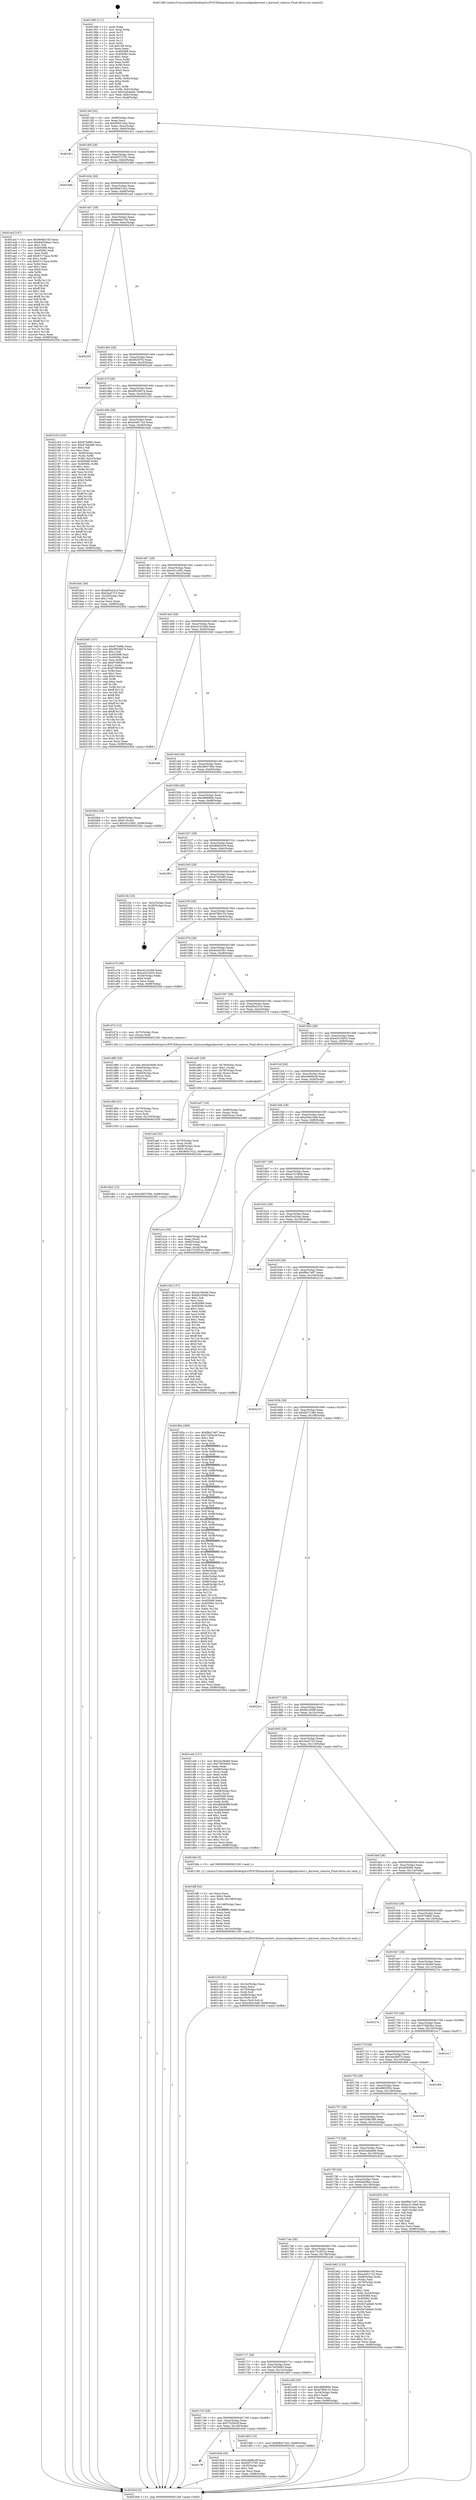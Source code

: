 digraph "0x401380" {
  label = "0x401380 (/mnt/c/Users/mathe/Desktop/tcc/POCII/binaries/extr_linuxsoundppckeywest.c_keywest_remove_Final-ollvm.out::main(0))"
  labelloc = "t"
  node[shape=record]

  Entry [label="",width=0.3,height=0.3,shape=circle,fillcolor=black,style=filled]
  "0x4013ef" [label="{
     0x4013ef [32]\l
     | [instrs]\l
     &nbsp;&nbsp;0x4013ef \<+6\>: mov -0x98(%rbp),%eax\l
     &nbsp;&nbsp;0x4013f5 \<+2\>: mov %eax,%ecx\l
     &nbsp;&nbsp;0x4013f7 \<+6\>: sub $0x800214dc,%ecx\l
     &nbsp;&nbsp;0x4013fd \<+6\>: mov %eax,-0xac(%rbp)\l
     &nbsp;&nbsp;0x401403 \<+6\>: mov %ecx,-0xb0(%rbp)\l
     &nbsp;&nbsp;0x401409 \<+6\>: je 0000000000401dc1 \<main+0xa41\>\l
  }"]
  "0x401dc1" [label="{
     0x401dc1\l
  }", style=dashed]
  "0x40140f" [label="{
     0x40140f [28]\l
     | [instrs]\l
     &nbsp;&nbsp;0x40140f \<+5\>: jmp 0000000000401414 \<main+0x94\>\l
     &nbsp;&nbsp;0x401414 \<+6\>: mov -0xac(%rbp),%eax\l
     &nbsp;&nbsp;0x40141a \<+5\>: sub $0x92f72791,%eax\l
     &nbsp;&nbsp;0x40141f \<+6\>: mov %eax,-0xb4(%rbp)\l
     &nbsp;&nbsp;0x401425 \<+6\>: je 00000000004019e6 \<main+0x666\>\l
  }"]
  Exit [label="",width=0.3,height=0.3,shape=circle,fillcolor=black,style=filled,peripheries=2]
  "0x4019e6" [label="{
     0x4019e6\l
  }", style=dashed]
  "0x40142b" [label="{
     0x40142b [28]\l
     | [instrs]\l
     &nbsp;&nbsp;0x40142b \<+5\>: jmp 0000000000401430 \<main+0xb0\>\l
     &nbsp;&nbsp;0x401430 \<+6\>: mov -0xac(%rbp),%eax\l
     &nbsp;&nbsp;0x401436 \<+5\>: sub $0x984c7e22,%eax\l
     &nbsp;&nbsp;0x40143b \<+6\>: mov %eax,-0xb8(%rbp)\l
     &nbsp;&nbsp;0x401441 \<+6\>: je 0000000000401acf \<main+0x74f\>\l
  }"]
  "0x401db2" [label="{
     0x401db2 [15]\l
     | [instrs]\l
     &nbsp;&nbsp;0x401db2 \<+10\>: movl $0xc865706e,-0x98(%rbp)\l
     &nbsp;&nbsp;0x401dbc \<+5\>: jmp 000000000040230d \<main+0xf8d\>\l
  }"]
  "0x401acf" [label="{
     0x401acf [147]\l
     | [instrs]\l
     &nbsp;&nbsp;0x401acf \<+5\>: mov $0x9e6be7d5,%eax\l
     &nbsp;&nbsp;0x401ad4 \<+5\>: mov $0x6a929bac,%ecx\l
     &nbsp;&nbsp;0x401ad9 \<+2\>: mov $0x1,%dl\l
     &nbsp;&nbsp;0x401adb \<+7\>: mov 0x405068,%esi\l
     &nbsp;&nbsp;0x401ae2 \<+7\>: mov 0x40506c,%edi\l
     &nbsp;&nbsp;0x401ae9 \<+3\>: mov %esi,%r8d\l
     &nbsp;&nbsp;0x401aec \<+7\>: add $0x67c73aca,%r8d\l
     &nbsp;&nbsp;0x401af3 \<+4\>: sub $0x1,%r8d\l
     &nbsp;&nbsp;0x401af7 \<+7\>: sub $0x67c73aca,%r8d\l
     &nbsp;&nbsp;0x401afe \<+4\>: imul %r8d,%esi\l
     &nbsp;&nbsp;0x401b02 \<+3\>: and $0x1,%esi\l
     &nbsp;&nbsp;0x401b05 \<+3\>: cmp $0x0,%esi\l
     &nbsp;&nbsp;0x401b08 \<+4\>: sete %r9b\l
     &nbsp;&nbsp;0x401b0c \<+3\>: cmp $0xa,%edi\l
     &nbsp;&nbsp;0x401b0f \<+4\>: setl %r10b\l
     &nbsp;&nbsp;0x401b13 \<+3\>: mov %r9b,%r11b\l
     &nbsp;&nbsp;0x401b16 \<+4\>: xor $0xff,%r11b\l
     &nbsp;&nbsp;0x401b1a \<+3\>: mov %r10b,%bl\l
     &nbsp;&nbsp;0x401b1d \<+3\>: xor $0xff,%bl\l
     &nbsp;&nbsp;0x401b20 \<+3\>: xor $0x1,%dl\l
     &nbsp;&nbsp;0x401b23 \<+3\>: mov %r11b,%r14b\l
     &nbsp;&nbsp;0x401b26 \<+4\>: and $0xff,%r14b\l
     &nbsp;&nbsp;0x401b2a \<+3\>: and %dl,%r9b\l
     &nbsp;&nbsp;0x401b2d \<+3\>: mov %bl,%r15b\l
     &nbsp;&nbsp;0x401b30 \<+4\>: and $0xff,%r15b\l
     &nbsp;&nbsp;0x401b34 \<+3\>: and %dl,%r10b\l
     &nbsp;&nbsp;0x401b37 \<+3\>: or %r9b,%r14b\l
     &nbsp;&nbsp;0x401b3a \<+3\>: or %r10b,%r15b\l
     &nbsp;&nbsp;0x401b3d \<+3\>: xor %r15b,%r14b\l
     &nbsp;&nbsp;0x401b40 \<+3\>: or %bl,%r11b\l
     &nbsp;&nbsp;0x401b43 \<+4\>: xor $0xff,%r11b\l
     &nbsp;&nbsp;0x401b47 \<+3\>: or $0x1,%dl\l
     &nbsp;&nbsp;0x401b4a \<+3\>: and %dl,%r11b\l
     &nbsp;&nbsp;0x401b4d \<+3\>: or %r11b,%r14b\l
     &nbsp;&nbsp;0x401b50 \<+4\>: test $0x1,%r14b\l
     &nbsp;&nbsp;0x401b54 \<+3\>: cmovne %ecx,%eax\l
     &nbsp;&nbsp;0x401b57 \<+6\>: mov %eax,-0x98(%rbp)\l
     &nbsp;&nbsp;0x401b5d \<+5\>: jmp 000000000040230d \<main+0xf8d\>\l
  }"]
  "0x401447" [label="{
     0x401447 [28]\l
     | [instrs]\l
     &nbsp;&nbsp;0x401447 \<+5\>: jmp 000000000040144c \<main+0xcc\>\l
     &nbsp;&nbsp;0x40144c \<+6\>: mov -0xac(%rbp),%eax\l
     &nbsp;&nbsp;0x401452 \<+5\>: sub $0x9e6be7d5,%eax\l
     &nbsp;&nbsp;0x401457 \<+6\>: mov %eax,-0xbc(%rbp)\l
     &nbsp;&nbsp;0x40145d \<+6\>: je 0000000000402255 \<main+0xed5\>\l
  }"]
  "0x401d9d" [label="{
     0x401d9d [21]\l
     | [instrs]\l
     &nbsp;&nbsp;0x401d9d \<+4\>: mov -0x70(%rbp),%rcx\l
     &nbsp;&nbsp;0x401da1 \<+3\>: mov (%rcx),%rcx\l
     &nbsp;&nbsp;0x401da4 \<+3\>: mov %rcx,%rdi\l
     &nbsp;&nbsp;0x401da7 \<+6\>: mov %eax,-0x150(%rbp)\l
     &nbsp;&nbsp;0x401dad \<+5\>: call 0000000000401030 \<free@plt\>\l
     | [calls]\l
     &nbsp;&nbsp;0x401030 \{1\} (unknown)\l
  }"]
  "0x402255" [label="{
     0x402255\l
  }", style=dashed]
  "0x401463" [label="{
     0x401463 [28]\l
     | [instrs]\l
     &nbsp;&nbsp;0x401463 \<+5\>: jmp 0000000000401468 \<main+0xe8\>\l
     &nbsp;&nbsp;0x401468 \<+6\>: mov -0xac(%rbp),%eax\l
     &nbsp;&nbsp;0x40146e \<+5\>: sub $0x9f25f7fc,%eax\l
     &nbsp;&nbsp;0x401473 \<+6\>: mov %eax,-0xc0(%rbp)\l
     &nbsp;&nbsp;0x401479 \<+6\>: je 00000000004022a4 \<main+0xf24\>\l
  }"]
  "0x401d80" [label="{
     0x401d80 [29]\l
     | [instrs]\l
     &nbsp;&nbsp;0x401d80 \<+10\>: movabs $0x4030d6,%rdi\l
     &nbsp;&nbsp;0x401d8a \<+4\>: mov -0x60(%rbp),%rcx\l
     &nbsp;&nbsp;0x401d8e \<+2\>: mov %eax,(%rcx)\l
     &nbsp;&nbsp;0x401d90 \<+4\>: mov -0x60(%rbp),%rcx\l
     &nbsp;&nbsp;0x401d94 \<+2\>: mov (%rcx),%esi\l
     &nbsp;&nbsp;0x401d96 \<+2\>: mov $0x0,%al\l
     &nbsp;&nbsp;0x401d98 \<+5\>: call 0000000000401040 \<printf@plt\>\l
     | [calls]\l
     &nbsp;&nbsp;0x401040 \{1\} (unknown)\l
  }"]
  "0x4022a4" [label="{
     0x4022a4\l
  }", style=dashed]
  "0x40147f" [label="{
     0x40147f [28]\l
     | [instrs]\l
     &nbsp;&nbsp;0x40147f \<+5\>: jmp 0000000000401484 \<main+0x104\>\l
     &nbsp;&nbsp;0x401484 \<+6\>: mov -0xac(%rbp),%eax\l
     &nbsp;&nbsp;0x40148a \<+5\>: sub $0x9f539d74,%eax\l
     &nbsp;&nbsp;0x40148f \<+6\>: mov %eax,-0xc4(%rbp)\l
     &nbsp;&nbsp;0x401495 \<+6\>: je 0000000000402163 \<main+0xde3\>\l
  }"]
  "0x401c33" [label="{
     0x401c33 [42]\l
     | [instrs]\l
     &nbsp;&nbsp;0x401c33 \<+6\>: mov -0x14c(%rbp),%ecx\l
     &nbsp;&nbsp;0x401c39 \<+3\>: imul %eax,%ecx\l
     &nbsp;&nbsp;0x401c3c \<+4\>: mov -0x70(%rbp),%r8\l
     &nbsp;&nbsp;0x401c40 \<+3\>: mov (%r8),%r8\l
     &nbsp;&nbsp;0x401c43 \<+4\>: mov -0x68(%rbp),%r9\l
     &nbsp;&nbsp;0x401c47 \<+3\>: movslq (%r9),%r9\l
     &nbsp;&nbsp;0x401c4a \<+4\>: mov %ecx,(%r8,%r9,4)\l
     &nbsp;&nbsp;0x401c4e \<+10\>: movl $0xe56a1bd9,-0x98(%rbp)\l
     &nbsp;&nbsp;0x401c58 \<+5\>: jmp 000000000040230d \<main+0xf8d\>\l
  }"]
  "0x402163" [label="{
     0x402163 [155]\l
     | [instrs]\l
     &nbsp;&nbsp;0x402163 \<+5\>: mov $0x975d6fc,%eax\l
     &nbsp;&nbsp;0x402168 \<+5\>: mov $0xd740cbf0,%ecx\l
     &nbsp;&nbsp;0x40216d \<+2\>: mov $0x1,%dl\l
     &nbsp;&nbsp;0x40216f \<+2\>: xor %esi,%esi\l
     &nbsp;&nbsp;0x402171 \<+7\>: mov -0x90(%rbp),%rdi\l
     &nbsp;&nbsp;0x402178 \<+3\>: mov (%rdi),%r8d\l
     &nbsp;&nbsp;0x40217b \<+4\>: mov %r8d,-0x2c(%rbp)\l
     &nbsp;&nbsp;0x40217f \<+8\>: mov 0x405068,%r8d\l
     &nbsp;&nbsp;0x402187 \<+8\>: mov 0x40506c,%r9d\l
     &nbsp;&nbsp;0x40218f \<+3\>: sub $0x1,%esi\l
     &nbsp;&nbsp;0x402192 \<+3\>: mov %r8d,%r10d\l
     &nbsp;&nbsp;0x402195 \<+3\>: add %esi,%r10d\l
     &nbsp;&nbsp;0x402198 \<+4\>: imul %r10d,%r8d\l
     &nbsp;&nbsp;0x40219c \<+4\>: and $0x1,%r8d\l
     &nbsp;&nbsp;0x4021a0 \<+4\>: cmp $0x0,%r8d\l
     &nbsp;&nbsp;0x4021a4 \<+4\>: sete %r11b\l
     &nbsp;&nbsp;0x4021a8 \<+4\>: cmp $0xa,%r9d\l
     &nbsp;&nbsp;0x4021ac \<+3\>: setl %bl\l
     &nbsp;&nbsp;0x4021af \<+3\>: mov %r11b,%r14b\l
     &nbsp;&nbsp;0x4021b2 \<+4\>: xor $0xff,%r14b\l
     &nbsp;&nbsp;0x4021b6 \<+3\>: mov %bl,%r15b\l
     &nbsp;&nbsp;0x4021b9 \<+4\>: xor $0xff,%r15b\l
     &nbsp;&nbsp;0x4021bd \<+3\>: xor $0x1,%dl\l
     &nbsp;&nbsp;0x4021c0 \<+3\>: mov %r14b,%r12b\l
     &nbsp;&nbsp;0x4021c3 \<+4\>: and $0xff,%r12b\l
     &nbsp;&nbsp;0x4021c7 \<+3\>: and %dl,%r11b\l
     &nbsp;&nbsp;0x4021ca \<+3\>: mov %r15b,%r13b\l
     &nbsp;&nbsp;0x4021cd \<+4\>: and $0xff,%r13b\l
     &nbsp;&nbsp;0x4021d1 \<+2\>: and %dl,%bl\l
     &nbsp;&nbsp;0x4021d3 \<+3\>: or %r11b,%r12b\l
     &nbsp;&nbsp;0x4021d6 \<+3\>: or %bl,%r13b\l
     &nbsp;&nbsp;0x4021d9 \<+3\>: xor %r13b,%r12b\l
     &nbsp;&nbsp;0x4021dc \<+3\>: or %r15b,%r14b\l
     &nbsp;&nbsp;0x4021df \<+4\>: xor $0xff,%r14b\l
     &nbsp;&nbsp;0x4021e3 \<+3\>: or $0x1,%dl\l
     &nbsp;&nbsp;0x4021e6 \<+3\>: and %dl,%r14b\l
     &nbsp;&nbsp;0x4021e9 \<+3\>: or %r14b,%r12b\l
     &nbsp;&nbsp;0x4021ec \<+4\>: test $0x1,%r12b\l
     &nbsp;&nbsp;0x4021f0 \<+3\>: cmovne %ecx,%eax\l
     &nbsp;&nbsp;0x4021f3 \<+6\>: mov %eax,-0x98(%rbp)\l
     &nbsp;&nbsp;0x4021f9 \<+5\>: jmp 000000000040230d \<main+0xf8d\>\l
  }"]
  "0x40149b" [label="{
     0x40149b [28]\l
     | [instrs]\l
     &nbsp;&nbsp;0x40149b \<+5\>: jmp 00000000004014a0 \<main+0x120\>\l
     &nbsp;&nbsp;0x4014a0 \<+6\>: mov -0xac(%rbp),%eax\l
     &nbsp;&nbsp;0x4014a6 \<+5\>: sub $0xa44017a3,%eax\l
     &nbsp;&nbsp;0x4014ab \<+6\>: mov %eax,-0xc8(%rbp)\l
     &nbsp;&nbsp;0x4014b1 \<+6\>: je 0000000000401bdc \<main+0x85c\>\l
  }"]
  "0x401bff" [label="{
     0x401bff [52]\l
     | [instrs]\l
     &nbsp;&nbsp;0x401bff \<+2\>: xor %ecx,%ecx\l
     &nbsp;&nbsp;0x401c01 \<+5\>: mov $0x2,%edx\l
     &nbsp;&nbsp;0x401c06 \<+6\>: mov %edx,-0x148(%rbp)\l
     &nbsp;&nbsp;0x401c0c \<+1\>: cltd\l
     &nbsp;&nbsp;0x401c0d \<+6\>: mov -0x148(%rbp),%esi\l
     &nbsp;&nbsp;0x401c13 \<+2\>: idiv %esi\l
     &nbsp;&nbsp;0x401c15 \<+6\>: imul $0xfffffffe,%edx,%edx\l
     &nbsp;&nbsp;0x401c1b \<+2\>: mov %ecx,%edi\l
     &nbsp;&nbsp;0x401c1d \<+2\>: sub %edx,%edi\l
     &nbsp;&nbsp;0x401c1f \<+2\>: mov %ecx,%edx\l
     &nbsp;&nbsp;0x401c21 \<+3\>: sub $0x1,%edx\l
     &nbsp;&nbsp;0x401c24 \<+2\>: add %edx,%edi\l
     &nbsp;&nbsp;0x401c26 \<+2\>: sub %edi,%ecx\l
     &nbsp;&nbsp;0x401c28 \<+6\>: mov %ecx,-0x14c(%rbp)\l
     &nbsp;&nbsp;0x401c2e \<+5\>: call 0000000000401160 \<next_i\>\l
     | [calls]\l
     &nbsp;&nbsp;0x401160 \{1\} (/mnt/c/Users/mathe/Desktop/tcc/POCII/binaries/extr_linuxsoundppckeywest.c_keywest_remove_Final-ollvm.out::next_i)\l
  }"]
  "0x401bdc" [label="{
     0x401bdc [30]\l
     | [instrs]\l
     &nbsp;&nbsp;0x401bdc \<+5\>: mov $0xdf3e241d,%eax\l
     &nbsp;&nbsp;0x401be1 \<+5\>: mov $0x3aa5723,%ecx\l
     &nbsp;&nbsp;0x401be6 \<+3\>: mov -0x2d(%rbp),%dl\l
     &nbsp;&nbsp;0x401be9 \<+3\>: test $0x1,%dl\l
     &nbsp;&nbsp;0x401bec \<+3\>: cmovne %ecx,%eax\l
     &nbsp;&nbsp;0x401bef \<+6\>: mov %eax,-0x98(%rbp)\l
     &nbsp;&nbsp;0x401bf5 \<+5\>: jmp 000000000040230d \<main+0xf8d\>\l
  }"]
  "0x4014b7" [label="{
     0x4014b7 [28]\l
     | [instrs]\l
     &nbsp;&nbsp;0x4014b7 \<+5\>: jmp 00000000004014bc \<main+0x13c\>\l
     &nbsp;&nbsp;0x4014bc \<+6\>: mov -0xac(%rbp),%eax\l
     &nbsp;&nbsp;0x4014c2 \<+5\>: sub $0xc01c3df1,%eax\l
     &nbsp;&nbsp;0x4014c7 \<+6\>: mov %eax,-0xcc(%rbp)\l
     &nbsp;&nbsp;0x4014cd \<+6\>: je 00000000004020d0 \<main+0xd50\>\l
  }"]
  "0x401aaf" [label="{
     0x401aaf [32]\l
     | [instrs]\l
     &nbsp;&nbsp;0x401aaf \<+4\>: mov -0x70(%rbp),%rdi\l
     &nbsp;&nbsp;0x401ab3 \<+3\>: mov %rax,(%rdi)\l
     &nbsp;&nbsp;0x401ab6 \<+4\>: mov -0x68(%rbp),%rax\l
     &nbsp;&nbsp;0x401aba \<+6\>: movl $0x0,(%rax)\l
     &nbsp;&nbsp;0x401ac0 \<+10\>: movl $0x984c7e22,-0x98(%rbp)\l
     &nbsp;&nbsp;0x401aca \<+5\>: jmp 000000000040230d \<main+0xf8d\>\l
  }"]
  "0x4020d0" [label="{
     0x4020d0 [147]\l
     | [instrs]\l
     &nbsp;&nbsp;0x4020d0 \<+5\>: mov $0x975d6fc,%eax\l
     &nbsp;&nbsp;0x4020d5 \<+5\>: mov $0x9f539d74,%ecx\l
     &nbsp;&nbsp;0x4020da \<+2\>: mov $0x1,%dl\l
     &nbsp;&nbsp;0x4020dc \<+7\>: mov 0x405068,%esi\l
     &nbsp;&nbsp;0x4020e3 \<+7\>: mov 0x40506c,%edi\l
     &nbsp;&nbsp;0x4020ea \<+3\>: mov %esi,%r8d\l
     &nbsp;&nbsp;0x4020ed \<+7\>: add $0xf7089364,%r8d\l
     &nbsp;&nbsp;0x4020f4 \<+4\>: sub $0x1,%r8d\l
     &nbsp;&nbsp;0x4020f8 \<+7\>: sub $0xf7089364,%r8d\l
     &nbsp;&nbsp;0x4020ff \<+4\>: imul %r8d,%esi\l
     &nbsp;&nbsp;0x402103 \<+3\>: and $0x1,%esi\l
     &nbsp;&nbsp;0x402106 \<+3\>: cmp $0x0,%esi\l
     &nbsp;&nbsp;0x402109 \<+4\>: sete %r9b\l
     &nbsp;&nbsp;0x40210d \<+3\>: cmp $0xa,%edi\l
     &nbsp;&nbsp;0x402110 \<+4\>: setl %r10b\l
     &nbsp;&nbsp;0x402114 \<+3\>: mov %r9b,%r11b\l
     &nbsp;&nbsp;0x402117 \<+4\>: xor $0xff,%r11b\l
     &nbsp;&nbsp;0x40211b \<+3\>: mov %r10b,%bl\l
     &nbsp;&nbsp;0x40211e \<+3\>: xor $0xff,%bl\l
     &nbsp;&nbsp;0x402121 \<+3\>: xor $0x1,%dl\l
     &nbsp;&nbsp;0x402124 \<+3\>: mov %r11b,%r14b\l
     &nbsp;&nbsp;0x402127 \<+4\>: and $0xff,%r14b\l
     &nbsp;&nbsp;0x40212b \<+3\>: and %dl,%r9b\l
     &nbsp;&nbsp;0x40212e \<+3\>: mov %bl,%r15b\l
     &nbsp;&nbsp;0x402131 \<+4\>: and $0xff,%r15b\l
     &nbsp;&nbsp;0x402135 \<+3\>: and %dl,%r10b\l
     &nbsp;&nbsp;0x402138 \<+3\>: or %r9b,%r14b\l
     &nbsp;&nbsp;0x40213b \<+3\>: or %r10b,%r15b\l
     &nbsp;&nbsp;0x40213e \<+3\>: xor %r15b,%r14b\l
     &nbsp;&nbsp;0x402141 \<+3\>: or %bl,%r11b\l
     &nbsp;&nbsp;0x402144 \<+4\>: xor $0xff,%r11b\l
     &nbsp;&nbsp;0x402148 \<+3\>: or $0x1,%dl\l
     &nbsp;&nbsp;0x40214b \<+3\>: and %dl,%r11b\l
     &nbsp;&nbsp;0x40214e \<+3\>: or %r11b,%r14b\l
     &nbsp;&nbsp;0x402151 \<+4\>: test $0x1,%r14b\l
     &nbsp;&nbsp;0x402155 \<+3\>: cmovne %ecx,%eax\l
     &nbsp;&nbsp;0x402158 \<+6\>: mov %eax,-0x98(%rbp)\l
     &nbsp;&nbsp;0x40215e \<+5\>: jmp 000000000040230d \<main+0xf8d\>\l
  }"]
  "0x4014d3" [label="{
     0x4014d3 [28]\l
     | [instrs]\l
     &nbsp;&nbsp;0x4014d3 \<+5\>: jmp 00000000004014d8 \<main+0x158\>\l
     &nbsp;&nbsp;0x4014d8 \<+6\>: mov -0xac(%rbp),%eax\l
     &nbsp;&nbsp;0x4014de \<+5\>: sub $0xc41d1e0d,%eax\l
     &nbsp;&nbsp;0x4014e3 \<+6\>: mov %eax,-0xd0(%rbp)\l
     &nbsp;&nbsp;0x4014e9 \<+6\>: je 0000000000401fe0 \<main+0xc60\>\l
  }"]
  "0x401a1a" [label="{
     0x401a1a [30]\l
     | [instrs]\l
     &nbsp;&nbsp;0x401a1a \<+4\>: mov -0x80(%rbp),%rdi\l
     &nbsp;&nbsp;0x401a1e \<+2\>: mov %eax,(%rdi)\l
     &nbsp;&nbsp;0x401a20 \<+4\>: mov -0x80(%rbp),%rdi\l
     &nbsp;&nbsp;0x401a24 \<+2\>: mov (%rdi),%eax\l
     &nbsp;&nbsp;0x401a26 \<+3\>: mov %eax,-0x34(%rbp)\l
     &nbsp;&nbsp;0x401a29 \<+10\>: movl $0x73c3f31a,-0x98(%rbp)\l
     &nbsp;&nbsp;0x401a33 \<+5\>: jmp 000000000040230d \<main+0xf8d\>\l
  }"]
  "0x401fe0" [label="{
     0x401fe0\l
  }", style=dashed]
  "0x4014ef" [label="{
     0x4014ef [28]\l
     | [instrs]\l
     &nbsp;&nbsp;0x4014ef \<+5\>: jmp 00000000004014f4 \<main+0x174\>\l
     &nbsp;&nbsp;0x4014f4 \<+6\>: mov -0xac(%rbp),%eax\l
     &nbsp;&nbsp;0x4014fa \<+5\>: sub $0xc865706e,%eax\l
     &nbsp;&nbsp;0x4014ff \<+6\>: mov %eax,-0xd4(%rbp)\l
     &nbsp;&nbsp;0x401505 \<+6\>: je 00000000004020b4 \<main+0xd34\>\l
  }"]
  "0x4017ff" [label="{
     0x4017ff\l
  }", style=dashed]
  "0x4020b4" [label="{
     0x4020b4 [28]\l
     | [instrs]\l
     &nbsp;&nbsp;0x4020b4 \<+7\>: mov -0x90(%rbp),%rax\l
     &nbsp;&nbsp;0x4020bb \<+6\>: movl $0x0,(%rax)\l
     &nbsp;&nbsp;0x4020c1 \<+10\>: movl $0xc01c3df1,-0x98(%rbp)\l
     &nbsp;&nbsp;0x4020cb \<+5\>: jmp 000000000040230d \<main+0xf8d\>\l
  }"]
  "0x40150b" [label="{
     0x40150b [28]\l
     | [instrs]\l
     &nbsp;&nbsp;0x40150b \<+5\>: jmp 0000000000401510 \<main+0x190\>\l
     &nbsp;&nbsp;0x401510 \<+6\>: mov -0xac(%rbp),%eax\l
     &nbsp;&nbsp;0x401516 \<+5\>: sub $0xcf68680b,%eax\l
     &nbsp;&nbsp;0x40151b \<+6\>: mov %eax,-0xd8(%rbp)\l
     &nbsp;&nbsp;0x401521 \<+6\>: je 0000000000401a56 \<main+0x6d6\>\l
  }"]
  "0x4019c8" [label="{
     0x4019c8 [30]\l
     | [instrs]\l
     &nbsp;&nbsp;0x4019c8 \<+5\>: mov $0xe4696c4f,%eax\l
     &nbsp;&nbsp;0x4019cd \<+5\>: mov $0x92f72791,%ecx\l
     &nbsp;&nbsp;0x4019d2 \<+3\>: mov -0x35(%rbp),%dl\l
     &nbsp;&nbsp;0x4019d5 \<+3\>: test $0x1,%dl\l
     &nbsp;&nbsp;0x4019d8 \<+3\>: cmovne %ecx,%eax\l
     &nbsp;&nbsp;0x4019db \<+6\>: mov %eax,-0x98(%rbp)\l
     &nbsp;&nbsp;0x4019e1 \<+5\>: jmp 000000000040230d \<main+0xf8d\>\l
  }"]
  "0x401a56" [label="{
     0x401a56\l
  }", style=dashed]
  "0x401527" [label="{
     0x401527 [28]\l
     | [instrs]\l
     &nbsp;&nbsp;0x401527 \<+5\>: jmp 000000000040152c \<main+0x1ac\>\l
     &nbsp;&nbsp;0x40152c \<+6\>: mov -0xac(%rbp),%eax\l
     &nbsp;&nbsp;0x401532 \<+5\>: sub $0xd6bf3e39,%eax\l
     &nbsp;&nbsp;0x401537 \<+6\>: mov %eax,-0xdc(%rbp)\l
     &nbsp;&nbsp;0x40153d \<+6\>: je 0000000000401f93 \<main+0xc13\>\l
  }"]
  "0x4017e3" [label="{
     0x4017e3 [28]\l
     | [instrs]\l
     &nbsp;&nbsp;0x4017e3 \<+5\>: jmp 00000000004017e8 \<main+0x468\>\l
     &nbsp;&nbsp;0x4017e8 \<+6\>: mov -0xac(%rbp),%eax\l
     &nbsp;&nbsp;0x4017ee \<+5\>: sub $0x752f3e3f,%eax\l
     &nbsp;&nbsp;0x4017f3 \<+6\>: mov %eax,-0x140(%rbp)\l
     &nbsp;&nbsp;0x4017f9 \<+6\>: je 00000000004019c8 \<main+0x648\>\l
  }"]
  "0x401f93" [label="{
     0x401f93\l
  }", style=dashed]
  "0x401543" [label="{
     0x401543 [28]\l
     | [instrs]\l
     &nbsp;&nbsp;0x401543 \<+5\>: jmp 0000000000401548 \<main+0x1c8\>\l
     &nbsp;&nbsp;0x401548 \<+6\>: mov -0xac(%rbp),%eax\l
     &nbsp;&nbsp;0x40154e \<+5\>: sub $0xd740cbf0,%eax\l
     &nbsp;&nbsp;0x401553 \<+6\>: mov %eax,-0xe0(%rbp)\l
     &nbsp;&nbsp;0x401559 \<+6\>: je 00000000004021fe \<main+0xe7e\>\l
  }"]
  "0x401d65" [label="{
     0x401d65 [15]\l
     | [instrs]\l
     &nbsp;&nbsp;0x401d65 \<+10\>: movl $0x984c7e22,-0x98(%rbp)\l
     &nbsp;&nbsp;0x401d6f \<+5\>: jmp 000000000040230d \<main+0xf8d\>\l
  }"]
  "0x4021fe" [label="{
     0x4021fe [18]\l
     | [instrs]\l
     &nbsp;&nbsp;0x4021fe \<+3\>: mov -0x2c(%rbp),%eax\l
     &nbsp;&nbsp;0x402201 \<+4\>: lea -0x28(%rbp),%rsp\l
     &nbsp;&nbsp;0x402205 \<+1\>: pop %rbx\l
     &nbsp;&nbsp;0x402206 \<+2\>: pop %r12\l
     &nbsp;&nbsp;0x402208 \<+2\>: pop %r13\l
     &nbsp;&nbsp;0x40220a \<+2\>: pop %r14\l
     &nbsp;&nbsp;0x40220c \<+2\>: pop %r15\l
     &nbsp;&nbsp;0x40220e \<+1\>: pop %rbp\l
     &nbsp;&nbsp;0x40220f \<+1\>: ret\l
  }"]
  "0x40155f" [label="{
     0x40155f [28]\l
     | [instrs]\l
     &nbsp;&nbsp;0x40155f \<+5\>: jmp 0000000000401564 \<main+0x1e4\>\l
     &nbsp;&nbsp;0x401564 \<+6\>: mov -0xac(%rbp),%eax\l
     &nbsp;&nbsp;0x40156a \<+5\>: sub $0xd78f4133,%eax\l
     &nbsp;&nbsp;0x40156f \<+6\>: mov %eax,-0xe4(%rbp)\l
     &nbsp;&nbsp;0x401575 \<+6\>: je 0000000000401a74 \<main+0x6f4\>\l
  }"]
  "0x4017c7" [label="{
     0x4017c7 [28]\l
     | [instrs]\l
     &nbsp;&nbsp;0x4017c7 \<+5\>: jmp 00000000004017cc \<main+0x44c\>\l
     &nbsp;&nbsp;0x4017cc \<+6\>: mov -0xac(%rbp),%eax\l
     &nbsp;&nbsp;0x4017d2 \<+5\>: sub $0x74f29493,%eax\l
     &nbsp;&nbsp;0x4017d7 \<+6\>: mov %eax,-0x13c(%rbp)\l
     &nbsp;&nbsp;0x4017dd \<+6\>: je 0000000000401d65 \<main+0x9e5\>\l
  }"]
  "0x401a74" [label="{
     0x401a74 [30]\l
     | [instrs]\l
     &nbsp;&nbsp;0x401a74 \<+5\>: mov $0xc41d1e0d,%eax\l
     &nbsp;&nbsp;0x401a79 \<+5\>: mov $0xe2516203,%ecx\l
     &nbsp;&nbsp;0x401a7e \<+3\>: mov -0x34(%rbp),%edx\l
     &nbsp;&nbsp;0x401a81 \<+3\>: cmp $0x0,%edx\l
     &nbsp;&nbsp;0x401a84 \<+3\>: cmove %ecx,%eax\l
     &nbsp;&nbsp;0x401a87 \<+6\>: mov %eax,-0x98(%rbp)\l
     &nbsp;&nbsp;0x401a8d \<+5\>: jmp 000000000040230d \<main+0xf8d\>\l
  }"]
  "0x40157b" [label="{
     0x40157b [28]\l
     | [instrs]\l
     &nbsp;&nbsp;0x40157b \<+5\>: jmp 0000000000401580 \<main+0x200\>\l
     &nbsp;&nbsp;0x401580 \<+6\>: mov -0xac(%rbp),%eax\l
     &nbsp;&nbsp;0x401586 \<+5\>: sub $0xdce023b1,%eax\l
     &nbsp;&nbsp;0x40158b \<+6\>: mov %eax,-0xe8(%rbp)\l
     &nbsp;&nbsp;0x401591 \<+6\>: je 000000000040204a \<main+0xcca\>\l
  }"]
  "0x401a38" [label="{
     0x401a38 [30]\l
     | [instrs]\l
     &nbsp;&nbsp;0x401a38 \<+5\>: mov $0xcf68680b,%eax\l
     &nbsp;&nbsp;0x401a3d \<+5\>: mov $0xd78f4133,%ecx\l
     &nbsp;&nbsp;0x401a42 \<+3\>: mov -0x34(%rbp),%edx\l
     &nbsp;&nbsp;0x401a45 \<+3\>: cmp $0x1,%edx\l
     &nbsp;&nbsp;0x401a48 \<+3\>: cmovl %ecx,%eax\l
     &nbsp;&nbsp;0x401a4b \<+6\>: mov %eax,-0x98(%rbp)\l
     &nbsp;&nbsp;0x401a51 \<+5\>: jmp 000000000040230d \<main+0xf8d\>\l
  }"]
  "0x40204a" [label="{
     0x40204a\l
  }", style=dashed]
  "0x401597" [label="{
     0x401597 [28]\l
     | [instrs]\l
     &nbsp;&nbsp;0x401597 \<+5\>: jmp 000000000040159c \<main+0x21c\>\l
     &nbsp;&nbsp;0x40159c \<+6\>: mov -0xac(%rbp),%eax\l
     &nbsp;&nbsp;0x4015a2 \<+5\>: sub $0xdf3e241d,%eax\l
     &nbsp;&nbsp;0x4015a7 \<+6\>: mov %eax,-0xec(%rbp)\l
     &nbsp;&nbsp;0x4015ad \<+6\>: je 0000000000401d74 \<main+0x9f4\>\l
  }"]
  "0x4017ab" [label="{
     0x4017ab [28]\l
     | [instrs]\l
     &nbsp;&nbsp;0x4017ab \<+5\>: jmp 00000000004017b0 \<main+0x430\>\l
     &nbsp;&nbsp;0x4017b0 \<+6\>: mov -0xac(%rbp),%eax\l
     &nbsp;&nbsp;0x4017b6 \<+5\>: sub $0x73c3f31a,%eax\l
     &nbsp;&nbsp;0x4017bb \<+6\>: mov %eax,-0x138(%rbp)\l
     &nbsp;&nbsp;0x4017c1 \<+6\>: je 0000000000401a38 \<main+0x6b8\>\l
  }"]
  "0x401d74" [label="{
     0x401d74 [12]\l
     | [instrs]\l
     &nbsp;&nbsp;0x401d74 \<+4\>: mov -0x70(%rbp),%rax\l
     &nbsp;&nbsp;0x401d78 \<+3\>: mov (%rax),%rdi\l
     &nbsp;&nbsp;0x401d7b \<+5\>: call 0000000000401240 \<keywest_remove\>\l
     | [calls]\l
     &nbsp;&nbsp;0x401240 \{1\} (/mnt/c/Users/mathe/Desktop/tcc/POCII/binaries/extr_linuxsoundppckeywest.c_keywest_remove_Final-ollvm.out::keywest_remove)\l
  }"]
  "0x4015b3" [label="{
     0x4015b3 [28]\l
     | [instrs]\l
     &nbsp;&nbsp;0x4015b3 \<+5\>: jmp 00000000004015b8 \<main+0x238\>\l
     &nbsp;&nbsp;0x4015b8 \<+6\>: mov -0xac(%rbp),%eax\l
     &nbsp;&nbsp;0x4015be \<+5\>: sub $0xe2516203,%eax\l
     &nbsp;&nbsp;0x4015c3 \<+6\>: mov %eax,-0xf0(%rbp)\l
     &nbsp;&nbsp;0x4015c9 \<+6\>: je 0000000000401a92 \<main+0x712\>\l
  }"]
  "0x401b62" [label="{
     0x401b62 [122]\l
     | [instrs]\l
     &nbsp;&nbsp;0x401b62 \<+5\>: mov $0x9e6be7d5,%eax\l
     &nbsp;&nbsp;0x401b67 \<+5\>: mov $0xa44017a3,%ecx\l
     &nbsp;&nbsp;0x401b6c \<+4\>: mov -0x68(%rbp),%rdx\l
     &nbsp;&nbsp;0x401b70 \<+2\>: mov (%rdx),%esi\l
     &nbsp;&nbsp;0x401b72 \<+4\>: mov -0x78(%rbp),%rdx\l
     &nbsp;&nbsp;0x401b76 \<+2\>: cmp (%rdx),%esi\l
     &nbsp;&nbsp;0x401b78 \<+4\>: setl %dil\l
     &nbsp;&nbsp;0x401b7c \<+4\>: and $0x1,%dil\l
     &nbsp;&nbsp;0x401b80 \<+4\>: mov %dil,-0x2d(%rbp)\l
     &nbsp;&nbsp;0x401b84 \<+7\>: mov 0x405068,%esi\l
     &nbsp;&nbsp;0x401b8b \<+8\>: mov 0x40506c,%r8d\l
     &nbsp;&nbsp;0x401b93 \<+3\>: mov %esi,%r9d\l
     &nbsp;&nbsp;0x401b96 \<+7\>: add $0x5d7abbe6,%r9d\l
     &nbsp;&nbsp;0x401b9d \<+4\>: sub $0x1,%r9d\l
     &nbsp;&nbsp;0x401ba1 \<+7\>: sub $0x5d7abbe6,%r9d\l
     &nbsp;&nbsp;0x401ba8 \<+4\>: imul %r9d,%esi\l
     &nbsp;&nbsp;0x401bac \<+3\>: and $0x1,%esi\l
     &nbsp;&nbsp;0x401baf \<+3\>: cmp $0x0,%esi\l
     &nbsp;&nbsp;0x401bb2 \<+4\>: sete %dil\l
     &nbsp;&nbsp;0x401bb6 \<+4\>: cmp $0xa,%r8d\l
     &nbsp;&nbsp;0x401bba \<+4\>: setl %r10b\l
     &nbsp;&nbsp;0x401bbe \<+3\>: mov %dil,%r11b\l
     &nbsp;&nbsp;0x401bc1 \<+3\>: and %r10b,%r11b\l
     &nbsp;&nbsp;0x401bc4 \<+3\>: xor %r10b,%dil\l
     &nbsp;&nbsp;0x401bc7 \<+3\>: or %dil,%r11b\l
     &nbsp;&nbsp;0x401bca \<+4\>: test $0x1,%r11b\l
     &nbsp;&nbsp;0x401bce \<+3\>: cmovne %ecx,%eax\l
     &nbsp;&nbsp;0x401bd1 \<+6\>: mov %eax,-0x98(%rbp)\l
     &nbsp;&nbsp;0x401bd7 \<+5\>: jmp 000000000040230d \<main+0xf8d\>\l
  }"]
  "0x401a92" [label="{
     0x401a92 [29]\l
     | [instrs]\l
     &nbsp;&nbsp;0x401a92 \<+4\>: mov -0x78(%rbp),%rax\l
     &nbsp;&nbsp;0x401a96 \<+6\>: movl $0x1,(%rax)\l
     &nbsp;&nbsp;0x401a9c \<+4\>: mov -0x78(%rbp),%rax\l
     &nbsp;&nbsp;0x401aa0 \<+3\>: movslq (%rax),%rax\l
     &nbsp;&nbsp;0x401aa3 \<+4\>: shl $0x2,%rax\l
     &nbsp;&nbsp;0x401aa7 \<+3\>: mov %rax,%rdi\l
     &nbsp;&nbsp;0x401aaa \<+5\>: call 0000000000401050 \<malloc@plt\>\l
     | [calls]\l
     &nbsp;&nbsp;0x401050 \{1\} (unknown)\l
  }"]
  "0x4015cf" [label="{
     0x4015cf [28]\l
     | [instrs]\l
     &nbsp;&nbsp;0x4015cf \<+5\>: jmp 00000000004015d4 \<main+0x254\>\l
     &nbsp;&nbsp;0x4015d4 \<+6\>: mov -0xac(%rbp),%eax\l
     &nbsp;&nbsp;0x4015da \<+5\>: sub $0xe4696c4f,%eax\l
     &nbsp;&nbsp;0x4015df \<+6\>: mov %eax,-0xf4(%rbp)\l
     &nbsp;&nbsp;0x4015e5 \<+6\>: je 0000000000401a07 \<main+0x687\>\l
  }"]
  "0x401380" [label="{
     0x401380 [111]\l
     | [instrs]\l
     &nbsp;&nbsp;0x401380 \<+1\>: push %rbp\l
     &nbsp;&nbsp;0x401381 \<+3\>: mov %rsp,%rbp\l
     &nbsp;&nbsp;0x401384 \<+2\>: push %r15\l
     &nbsp;&nbsp;0x401386 \<+2\>: push %r14\l
     &nbsp;&nbsp;0x401388 \<+2\>: push %r13\l
     &nbsp;&nbsp;0x40138a \<+2\>: push %r12\l
     &nbsp;&nbsp;0x40138c \<+1\>: push %rbx\l
     &nbsp;&nbsp;0x40138d \<+7\>: sub $0x148,%rsp\l
     &nbsp;&nbsp;0x401394 \<+2\>: xor %eax,%eax\l
     &nbsp;&nbsp;0x401396 \<+7\>: mov 0x405068,%ecx\l
     &nbsp;&nbsp;0x40139d \<+7\>: mov 0x40506c,%edx\l
     &nbsp;&nbsp;0x4013a4 \<+3\>: sub $0x1,%eax\l
     &nbsp;&nbsp;0x4013a7 \<+3\>: mov %ecx,%r8d\l
     &nbsp;&nbsp;0x4013aa \<+3\>: add %eax,%r8d\l
     &nbsp;&nbsp;0x4013ad \<+4\>: imul %r8d,%ecx\l
     &nbsp;&nbsp;0x4013b1 \<+3\>: and $0x1,%ecx\l
     &nbsp;&nbsp;0x4013b4 \<+3\>: cmp $0x0,%ecx\l
     &nbsp;&nbsp;0x4013b7 \<+4\>: sete %r9b\l
     &nbsp;&nbsp;0x4013bb \<+4\>: and $0x1,%r9b\l
     &nbsp;&nbsp;0x4013bf \<+7\>: mov %r9b,-0x92(%rbp)\l
     &nbsp;&nbsp;0x4013c6 \<+3\>: cmp $0xa,%edx\l
     &nbsp;&nbsp;0x4013c9 \<+4\>: setl %r9b\l
     &nbsp;&nbsp;0x4013cd \<+4\>: and $0x1,%r9b\l
     &nbsp;&nbsp;0x4013d1 \<+7\>: mov %r9b,-0x91(%rbp)\l
     &nbsp;&nbsp;0x4013d8 \<+10\>: movl $0x52ebddd4,-0x98(%rbp)\l
     &nbsp;&nbsp;0x4013e2 \<+6\>: mov %edi,-0x9c(%rbp)\l
     &nbsp;&nbsp;0x4013e8 \<+7\>: mov %rsi,-0xa8(%rbp)\l
  }"]
  "0x401a07" [label="{
     0x401a07 [19]\l
     | [instrs]\l
     &nbsp;&nbsp;0x401a07 \<+7\>: mov -0x88(%rbp),%rax\l
     &nbsp;&nbsp;0x401a0e \<+3\>: mov (%rax),%rax\l
     &nbsp;&nbsp;0x401a11 \<+4\>: mov 0x8(%rax),%rdi\l
     &nbsp;&nbsp;0x401a15 \<+5\>: call 0000000000401060 \<atoi@plt\>\l
     | [calls]\l
     &nbsp;&nbsp;0x401060 \{1\} (unknown)\l
  }"]
  "0x4015eb" [label="{
     0x4015eb [28]\l
     | [instrs]\l
     &nbsp;&nbsp;0x4015eb \<+5\>: jmp 00000000004015f0 \<main+0x270\>\l
     &nbsp;&nbsp;0x4015f0 \<+6\>: mov -0xac(%rbp),%eax\l
     &nbsp;&nbsp;0x4015f6 \<+5\>: sub $0xe56a1bd9,%eax\l
     &nbsp;&nbsp;0x4015fb \<+6\>: mov %eax,-0xf8(%rbp)\l
     &nbsp;&nbsp;0x401601 \<+6\>: je 0000000000401c5d \<main+0x8dd\>\l
  }"]
  "0x40230d" [label="{
     0x40230d [5]\l
     | [instrs]\l
     &nbsp;&nbsp;0x40230d \<+5\>: jmp 00000000004013ef \<main+0x6f\>\l
  }"]
  "0x401c5d" [label="{
     0x401c5d [137]\l
     | [instrs]\l
     &nbsp;&nbsp;0x401c5d \<+5\>: mov $0x2a1f4e6d,%eax\l
     &nbsp;&nbsp;0x401c62 \<+5\>: mov $0xfdc200df,%ecx\l
     &nbsp;&nbsp;0x401c67 \<+2\>: mov $0x1,%dl\l
     &nbsp;&nbsp;0x401c69 \<+2\>: xor %esi,%esi\l
     &nbsp;&nbsp;0x401c6b \<+7\>: mov 0x405068,%edi\l
     &nbsp;&nbsp;0x401c72 \<+8\>: mov 0x40506c,%r8d\l
     &nbsp;&nbsp;0x401c7a \<+3\>: sub $0x1,%esi\l
     &nbsp;&nbsp;0x401c7d \<+3\>: mov %edi,%r9d\l
     &nbsp;&nbsp;0x401c80 \<+3\>: add %esi,%r9d\l
     &nbsp;&nbsp;0x401c83 \<+4\>: imul %r9d,%edi\l
     &nbsp;&nbsp;0x401c87 \<+3\>: and $0x1,%edi\l
     &nbsp;&nbsp;0x401c8a \<+3\>: cmp $0x0,%edi\l
     &nbsp;&nbsp;0x401c8d \<+4\>: sete %r10b\l
     &nbsp;&nbsp;0x401c91 \<+4\>: cmp $0xa,%r8d\l
     &nbsp;&nbsp;0x401c95 \<+4\>: setl %r11b\l
     &nbsp;&nbsp;0x401c99 \<+3\>: mov %r10b,%bl\l
     &nbsp;&nbsp;0x401c9c \<+3\>: xor $0xff,%bl\l
     &nbsp;&nbsp;0x401c9f \<+3\>: mov %r11b,%r14b\l
     &nbsp;&nbsp;0x401ca2 \<+4\>: xor $0xff,%r14b\l
     &nbsp;&nbsp;0x401ca6 \<+3\>: xor $0x0,%dl\l
     &nbsp;&nbsp;0x401ca9 \<+3\>: mov %bl,%r15b\l
     &nbsp;&nbsp;0x401cac \<+4\>: and $0x0,%r15b\l
     &nbsp;&nbsp;0x401cb0 \<+3\>: and %dl,%r10b\l
     &nbsp;&nbsp;0x401cb3 \<+3\>: mov %r14b,%r12b\l
     &nbsp;&nbsp;0x401cb6 \<+4\>: and $0x0,%r12b\l
     &nbsp;&nbsp;0x401cba \<+3\>: and %dl,%r11b\l
     &nbsp;&nbsp;0x401cbd \<+3\>: or %r10b,%r15b\l
     &nbsp;&nbsp;0x401cc0 \<+3\>: or %r11b,%r12b\l
     &nbsp;&nbsp;0x401cc3 \<+3\>: xor %r12b,%r15b\l
     &nbsp;&nbsp;0x401cc6 \<+3\>: or %r14b,%bl\l
     &nbsp;&nbsp;0x401cc9 \<+3\>: xor $0xff,%bl\l
     &nbsp;&nbsp;0x401ccc \<+3\>: or $0x0,%dl\l
     &nbsp;&nbsp;0x401ccf \<+2\>: and %dl,%bl\l
     &nbsp;&nbsp;0x401cd1 \<+3\>: or %bl,%r15b\l
     &nbsp;&nbsp;0x401cd4 \<+4\>: test $0x1,%r15b\l
     &nbsp;&nbsp;0x401cd8 \<+3\>: cmovne %ecx,%eax\l
     &nbsp;&nbsp;0x401cdb \<+6\>: mov %eax,-0x98(%rbp)\l
     &nbsp;&nbsp;0x401ce1 \<+5\>: jmp 000000000040230d \<main+0xf8d\>\l
  }"]
  "0x401607" [label="{
     0x401607 [28]\l
     | [instrs]\l
     &nbsp;&nbsp;0x401607 \<+5\>: jmp 000000000040160c \<main+0x28c\>\l
     &nbsp;&nbsp;0x40160c \<+6\>: mov -0xac(%rbp),%eax\l
     &nbsp;&nbsp;0x401612 \<+5\>: sub $0xec3139e8,%eax\l
     &nbsp;&nbsp;0x401617 \<+6\>: mov %eax,-0xfc(%rbp)\l
     &nbsp;&nbsp;0x40161d \<+6\>: je 000000000040185a \<main+0x4da\>\l
  }"]
  "0x40178f" [label="{
     0x40178f [28]\l
     | [instrs]\l
     &nbsp;&nbsp;0x40178f \<+5\>: jmp 0000000000401794 \<main+0x414\>\l
     &nbsp;&nbsp;0x401794 \<+6\>: mov -0xac(%rbp),%eax\l
     &nbsp;&nbsp;0x40179a \<+5\>: sub $0x6a929bac,%eax\l
     &nbsp;&nbsp;0x40179f \<+6\>: mov %eax,-0x134(%rbp)\l
     &nbsp;&nbsp;0x4017a5 \<+6\>: je 0000000000401b62 \<main+0x7e2\>\l
  }"]
  "0x40185a" [label="{
     0x40185a [366]\l
     | [instrs]\l
     &nbsp;&nbsp;0x40185a \<+5\>: mov $0xf9bc7e97,%eax\l
     &nbsp;&nbsp;0x40185f \<+5\>: mov $0x752f3e3f,%ecx\l
     &nbsp;&nbsp;0x401864 \<+2\>: mov $0x1,%dl\l
     &nbsp;&nbsp;0x401866 \<+2\>: xor %esi,%esi\l
     &nbsp;&nbsp;0x401868 \<+3\>: mov %rsp,%rdi\l
     &nbsp;&nbsp;0x40186b \<+4\>: add $0xfffffffffffffff0,%rdi\l
     &nbsp;&nbsp;0x40186f \<+3\>: mov %rdi,%rsp\l
     &nbsp;&nbsp;0x401872 \<+7\>: mov %rdi,-0x90(%rbp)\l
     &nbsp;&nbsp;0x401879 \<+3\>: mov %rsp,%rdi\l
     &nbsp;&nbsp;0x40187c \<+4\>: add $0xfffffffffffffff0,%rdi\l
     &nbsp;&nbsp;0x401880 \<+3\>: mov %rdi,%rsp\l
     &nbsp;&nbsp;0x401883 \<+3\>: mov %rsp,%r8\l
     &nbsp;&nbsp;0x401886 \<+4\>: add $0xfffffffffffffff0,%r8\l
     &nbsp;&nbsp;0x40188a \<+3\>: mov %r8,%rsp\l
     &nbsp;&nbsp;0x40188d \<+7\>: mov %r8,-0x88(%rbp)\l
     &nbsp;&nbsp;0x401894 \<+3\>: mov %rsp,%r8\l
     &nbsp;&nbsp;0x401897 \<+4\>: add $0xfffffffffffffff0,%r8\l
     &nbsp;&nbsp;0x40189b \<+3\>: mov %r8,%rsp\l
     &nbsp;&nbsp;0x40189e \<+4\>: mov %r8,-0x80(%rbp)\l
     &nbsp;&nbsp;0x4018a2 \<+3\>: mov %rsp,%r8\l
     &nbsp;&nbsp;0x4018a5 \<+4\>: add $0xfffffffffffffff0,%r8\l
     &nbsp;&nbsp;0x4018a9 \<+3\>: mov %r8,%rsp\l
     &nbsp;&nbsp;0x4018ac \<+4\>: mov %r8,-0x78(%rbp)\l
     &nbsp;&nbsp;0x4018b0 \<+3\>: mov %rsp,%r8\l
     &nbsp;&nbsp;0x4018b3 \<+4\>: add $0xfffffffffffffff0,%r8\l
     &nbsp;&nbsp;0x4018b7 \<+3\>: mov %r8,%rsp\l
     &nbsp;&nbsp;0x4018ba \<+4\>: mov %r8,-0x70(%rbp)\l
     &nbsp;&nbsp;0x4018be \<+3\>: mov %rsp,%r8\l
     &nbsp;&nbsp;0x4018c1 \<+4\>: add $0xfffffffffffffff0,%r8\l
     &nbsp;&nbsp;0x4018c5 \<+3\>: mov %r8,%rsp\l
     &nbsp;&nbsp;0x4018c8 \<+4\>: mov %r8,-0x68(%rbp)\l
     &nbsp;&nbsp;0x4018cc \<+3\>: mov %rsp,%r8\l
     &nbsp;&nbsp;0x4018cf \<+4\>: add $0xfffffffffffffff0,%r8\l
     &nbsp;&nbsp;0x4018d3 \<+3\>: mov %r8,%rsp\l
     &nbsp;&nbsp;0x4018d6 \<+4\>: mov %r8,-0x60(%rbp)\l
     &nbsp;&nbsp;0x4018da \<+3\>: mov %rsp,%r8\l
     &nbsp;&nbsp;0x4018dd \<+4\>: add $0xfffffffffffffff0,%r8\l
     &nbsp;&nbsp;0x4018e1 \<+3\>: mov %r8,%rsp\l
     &nbsp;&nbsp;0x4018e4 \<+4\>: mov %r8,-0x58(%rbp)\l
     &nbsp;&nbsp;0x4018e8 \<+3\>: mov %rsp,%r8\l
     &nbsp;&nbsp;0x4018eb \<+4\>: add $0xfffffffffffffff0,%r8\l
     &nbsp;&nbsp;0x4018ef \<+3\>: mov %r8,%rsp\l
     &nbsp;&nbsp;0x4018f2 \<+4\>: mov %r8,-0x50(%rbp)\l
     &nbsp;&nbsp;0x4018f6 \<+3\>: mov %rsp,%r8\l
     &nbsp;&nbsp;0x4018f9 \<+4\>: add $0xfffffffffffffff0,%r8\l
     &nbsp;&nbsp;0x4018fd \<+3\>: mov %r8,%rsp\l
     &nbsp;&nbsp;0x401900 \<+4\>: mov %r8,-0x48(%rbp)\l
     &nbsp;&nbsp;0x401904 \<+3\>: mov %rsp,%r8\l
     &nbsp;&nbsp;0x401907 \<+4\>: add $0xfffffffffffffff0,%r8\l
     &nbsp;&nbsp;0x40190b \<+3\>: mov %r8,%rsp\l
     &nbsp;&nbsp;0x40190e \<+4\>: mov %r8,-0x40(%rbp)\l
     &nbsp;&nbsp;0x401912 \<+7\>: mov -0x90(%rbp),%r8\l
     &nbsp;&nbsp;0x401919 \<+7\>: movl $0x0,(%r8)\l
     &nbsp;&nbsp;0x401920 \<+7\>: mov -0x9c(%rbp),%r9d\l
     &nbsp;&nbsp;0x401927 \<+3\>: mov %r9d,(%rdi)\l
     &nbsp;&nbsp;0x40192a \<+7\>: mov -0x88(%rbp),%r8\l
     &nbsp;&nbsp;0x401931 \<+7\>: mov -0xa8(%rbp),%r10\l
     &nbsp;&nbsp;0x401938 \<+3\>: mov %r10,(%r8)\l
     &nbsp;&nbsp;0x40193b \<+3\>: cmpl $0x2,(%rdi)\l
     &nbsp;&nbsp;0x40193e \<+4\>: setne %r11b\l
     &nbsp;&nbsp;0x401942 \<+4\>: and $0x1,%r11b\l
     &nbsp;&nbsp;0x401946 \<+4\>: mov %r11b,-0x35(%rbp)\l
     &nbsp;&nbsp;0x40194a \<+7\>: mov 0x405068,%ebx\l
     &nbsp;&nbsp;0x401951 \<+8\>: mov 0x40506c,%r14d\l
     &nbsp;&nbsp;0x401959 \<+3\>: sub $0x1,%esi\l
     &nbsp;&nbsp;0x40195c \<+3\>: mov %ebx,%r15d\l
     &nbsp;&nbsp;0x40195f \<+3\>: add %esi,%r15d\l
     &nbsp;&nbsp;0x401962 \<+4\>: imul %r15d,%ebx\l
     &nbsp;&nbsp;0x401966 \<+3\>: and $0x1,%ebx\l
     &nbsp;&nbsp;0x401969 \<+3\>: cmp $0x0,%ebx\l
     &nbsp;&nbsp;0x40196c \<+4\>: sete %r11b\l
     &nbsp;&nbsp;0x401970 \<+4\>: cmp $0xa,%r14d\l
     &nbsp;&nbsp;0x401974 \<+4\>: setl %r12b\l
     &nbsp;&nbsp;0x401978 \<+3\>: mov %r11b,%r13b\l
     &nbsp;&nbsp;0x40197b \<+4\>: xor $0xff,%r13b\l
     &nbsp;&nbsp;0x40197f \<+3\>: mov %r12b,%sil\l
     &nbsp;&nbsp;0x401982 \<+4\>: xor $0xff,%sil\l
     &nbsp;&nbsp;0x401986 \<+3\>: xor $0x0,%dl\l
     &nbsp;&nbsp;0x401989 \<+3\>: mov %r13b,%dil\l
     &nbsp;&nbsp;0x40198c \<+4\>: and $0x0,%dil\l
     &nbsp;&nbsp;0x401990 \<+3\>: and %dl,%r11b\l
     &nbsp;&nbsp;0x401993 \<+3\>: mov %sil,%r8b\l
     &nbsp;&nbsp;0x401996 \<+4\>: and $0x0,%r8b\l
     &nbsp;&nbsp;0x40199a \<+3\>: and %dl,%r12b\l
     &nbsp;&nbsp;0x40199d \<+3\>: or %r11b,%dil\l
     &nbsp;&nbsp;0x4019a0 \<+3\>: or %r12b,%r8b\l
     &nbsp;&nbsp;0x4019a3 \<+3\>: xor %r8b,%dil\l
     &nbsp;&nbsp;0x4019a6 \<+3\>: or %sil,%r13b\l
     &nbsp;&nbsp;0x4019a9 \<+4\>: xor $0xff,%r13b\l
     &nbsp;&nbsp;0x4019ad \<+3\>: or $0x0,%dl\l
     &nbsp;&nbsp;0x4019b0 \<+3\>: and %dl,%r13b\l
     &nbsp;&nbsp;0x4019b3 \<+3\>: or %r13b,%dil\l
     &nbsp;&nbsp;0x4019b6 \<+4\>: test $0x1,%dil\l
     &nbsp;&nbsp;0x4019ba \<+3\>: cmovne %ecx,%eax\l
     &nbsp;&nbsp;0x4019bd \<+6\>: mov %eax,-0x98(%rbp)\l
     &nbsp;&nbsp;0x4019c3 \<+5\>: jmp 000000000040230d \<main+0xf8d\>\l
  }"]
  "0x401623" [label="{
     0x401623 [28]\l
     | [instrs]\l
     &nbsp;&nbsp;0x401623 \<+5\>: jmp 0000000000401628 \<main+0x2a8\>\l
     &nbsp;&nbsp;0x401628 \<+6\>: mov -0xac(%rbp),%eax\l
     &nbsp;&nbsp;0x40162e \<+5\>: sub $0xf2cd16ac,%eax\l
     &nbsp;&nbsp;0x401633 \<+6\>: mov %eax,-0x100(%rbp)\l
     &nbsp;&nbsp;0x401639 \<+6\>: je 0000000000401ee0 \<main+0xb60\>\l
  }"]
  "0x401825" [label="{
     0x401825 [53]\l
     | [instrs]\l
     &nbsp;&nbsp;0x401825 \<+5\>: mov $0xf9bc7e97,%eax\l
     &nbsp;&nbsp;0x40182a \<+5\>: mov $0xec3139e8,%ecx\l
     &nbsp;&nbsp;0x40182f \<+6\>: mov -0x92(%rbp),%dl\l
     &nbsp;&nbsp;0x401835 \<+7\>: mov -0x91(%rbp),%sil\l
     &nbsp;&nbsp;0x40183c \<+3\>: mov %dl,%dil\l
     &nbsp;&nbsp;0x40183f \<+3\>: and %sil,%dil\l
     &nbsp;&nbsp;0x401842 \<+3\>: xor %sil,%dl\l
     &nbsp;&nbsp;0x401845 \<+3\>: or %dl,%dil\l
     &nbsp;&nbsp;0x401848 \<+4\>: test $0x1,%dil\l
     &nbsp;&nbsp;0x40184c \<+3\>: cmovne %ecx,%eax\l
     &nbsp;&nbsp;0x40184f \<+6\>: mov %eax,-0x98(%rbp)\l
     &nbsp;&nbsp;0x401855 \<+5\>: jmp 000000000040230d \<main+0xf8d\>\l
  }"]
  "0x401ee0" [label="{
     0x401ee0\l
  }", style=dashed]
  "0x40163f" [label="{
     0x40163f [28]\l
     | [instrs]\l
     &nbsp;&nbsp;0x40163f \<+5\>: jmp 0000000000401644 \<main+0x2c4\>\l
     &nbsp;&nbsp;0x401644 \<+6\>: mov -0xac(%rbp),%eax\l
     &nbsp;&nbsp;0x40164a \<+5\>: sub $0xf9bc7e97,%eax\l
     &nbsp;&nbsp;0x40164f \<+6\>: mov %eax,-0x104(%rbp)\l
     &nbsp;&nbsp;0x401655 \<+6\>: je 0000000000402210 \<main+0xe90\>\l
  }"]
  "0x401773" [label="{
     0x401773 [28]\l
     | [instrs]\l
     &nbsp;&nbsp;0x401773 \<+5\>: jmp 0000000000401778 \<main+0x3f8\>\l
     &nbsp;&nbsp;0x401778 \<+6\>: mov -0xac(%rbp),%eax\l
     &nbsp;&nbsp;0x40177e \<+5\>: sub $0x52ebddd4,%eax\l
     &nbsp;&nbsp;0x401783 \<+6\>: mov %eax,-0x130(%rbp)\l
     &nbsp;&nbsp;0x401789 \<+6\>: je 0000000000401825 \<main+0x4a5\>\l
  }"]
  "0x402210" [label="{
     0x402210\l
  }", style=dashed]
  "0x40165b" [label="{
     0x40165b [28]\l
     | [instrs]\l
     &nbsp;&nbsp;0x40165b \<+5\>: jmp 0000000000401660 \<main+0x2e0\>\l
     &nbsp;&nbsp;0x401660 \<+6\>: mov -0xac(%rbp),%eax\l
     &nbsp;&nbsp;0x401666 \<+5\>: sub $0xfa571380,%eax\l
     &nbsp;&nbsp;0x40166b \<+6\>: mov %eax,-0x108(%rbp)\l
     &nbsp;&nbsp;0x401671 \<+6\>: je 00000000004022e1 \<main+0xf61\>\l
  }"]
  "0x4020a5" [label="{
     0x4020a5\l
  }", style=dashed]
  "0x4022e1" [label="{
     0x4022e1\l
  }", style=dashed]
  "0x401677" [label="{
     0x401677 [28]\l
     | [instrs]\l
     &nbsp;&nbsp;0x401677 \<+5\>: jmp 000000000040167c \<main+0x2fc\>\l
     &nbsp;&nbsp;0x40167c \<+6\>: mov -0xac(%rbp),%eax\l
     &nbsp;&nbsp;0x401682 \<+5\>: sub $0xfdc200df,%eax\l
     &nbsp;&nbsp;0x401687 \<+6\>: mov %eax,-0x10c(%rbp)\l
     &nbsp;&nbsp;0x40168d \<+6\>: je 0000000000401ce6 \<main+0x966\>\l
  }"]
  "0x401757" [label="{
     0x401757 [28]\l
     | [instrs]\l
     &nbsp;&nbsp;0x401757 \<+5\>: jmp 000000000040175c \<main+0x3dc\>\l
     &nbsp;&nbsp;0x40175c \<+6\>: mov -0xac(%rbp),%eax\l
     &nbsp;&nbsp;0x401762 \<+5\>: sub $0x529818f0,%eax\l
     &nbsp;&nbsp;0x401767 \<+6\>: mov %eax,-0x12c(%rbp)\l
     &nbsp;&nbsp;0x40176d \<+6\>: je 00000000004020a5 \<main+0xd25\>\l
  }"]
  "0x401ce6" [label="{
     0x401ce6 [127]\l
     | [instrs]\l
     &nbsp;&nbsp;0x401ce6 \<+5\>: mov $0x2a1f4e6d,%eax\l
     &nbsp;&nbsp;0x401ceb \<+5\>: mov $0x74f29493,%ecx\l
     &nbsp;&nbsp;0x401cf0 \<+2\>: xor %edx,%edx\l
     &nbsp;&nbsp;0x401cf2 \<+4\>: mov -0x68(%rbp),%rsi\l
     &nbsp;&nbsp;0x401cf6 \<+2\>: mov (%rsi),%edi\l
     &nbsp;&nbsp;0x401cf8 \<+3\>: mov %edx,%r8d\l
     &nbsp;&nbsp;0x401cfb \<+3\>: sub %edi,%r8d\l
     &nbsp;&nbsp;0x401cfe \<+2\>: mov %edx,%edi\l
     &nbsp;&nbsp;0x401d00 \<+3\>: sub $0x1,%edi\l
     &nbsp;&nbsp;0x401d03 \<+3\>: add %edi,%r8d\l
     &nbsp;&nbsp;0x401d06 \<+3\>: sub %r8d,%edx\l
     &nbsp;&nbsp;0x401d09 \<+4\>: mov -0x68(%rbp),%rsi\l
     &nbsp;&nbsp;0x401d0d \<+2\>: mov %edx,(%rsi)\l
     &nbsp;&nbsp;0x401d0f \<+7\>: mov 0x405068,%edx\l
     &nbsp;&nbsp;0x401d16 \<+7\>: mov 0x40506c,%edi\l
     &nbsp;&nbsp;0x401d1d \<+3\>: mov %edx,%r8d\l
     &nbsp;&nbsp;0x401d20 \<+7\>: sub $0xdb6bb98f,%r8d\l
     &nbsp;&nbsp;0x401d27 \<+4\>: sub $0x1,%r8d\l
     &nbsp;&nbsp;0x401d2b \<+7\>: add $0xdb6bb98f,%r8d\l
     &nbsp;&nbsp;0x401d32 \<+4\>: imul %r8d,%edx\l
     &nbsp;&nbsp;0x401d36 \<+3\>: and $0x1,%edx\l
     &nbsp;&nbsp;0x401d39 \<+3\>: cmp $0x0,%edx\l
     &nbsp;&nbsp;0x401d3c \<+4\>: sete %r9b\l
     &nbsp;&nbsp;0x401d40 \<+3\>: cmp $0xa,%edi\l
     &nbsp;&nbsp;0x401d43 \<+4\>: setl %r10b\l
     &nbsp;&nbsp;0x401d47 \<+3\>: mov %r9b,%r11b\l
     &nbsp;&nbsp;0x401d4a \<+3\>: and %r10b,%r11b\l
     &nbsp;&nbsp;0x401d4d \<+3\>: xor %r10b,%r9b\l
     &nbsp;&nbsp;0x401d50 \<+3\>: or %r9b,%r11b\l
     &nbsp;&nbsp;0x401d53 \<+4\>: test $0x1,%r11b\l
     &nbsp;&nbsp;0x401d57 \<+3\>: cmovne %ecx,%eax\l
     &nbsp;&nbsp;0x401d5a \<+6\>: mov %eax,-0x98(%rbp)\l
     &nbsp;&nbsp;0x401d60 \<+5\>: jmp 000000000040230d \<main+0xf8d\>\l
  }"]
  "0x401693" [label="{
     0x401693 [28]\l
     | [instrs]\l
     &nbsp;&nbsp;0x401693 \<+5\>: jmp 0000000000401698 \<main+0x318\>\l
     &nbsp;&nbsp;0x401698 \<+6\>: mov -0xac(%rbp),%eax\l
     &nbsp;&nbsp;0x40169e \<+5\>: sub $0x3aa5723,%eax\l
     &nbsp;&nbsp;0x4016a3 \<+6\>: mov %eax,-0x110(%rbp)\l
     &nbsp;&nbsp;0x4016a9 \<+6\>: je 0000000000401bfa \<main+0x87a\>\l
  }"]
  "0x401fef" [label="{
     0x401fef\l
  }", style=dashed]
  "0x401bfa" [label="{
     0x401bfa [5]\l
     | [instrs]\l
     &nbsp;&nbsp;0x401bfa \<+5\>: call 0000000000401160 \<next_i\>\l
     | [calls]\l
     &nbsp;&nbsp;0x401160 \{1\} (/mnt/c/Users/mathe/Desktop/tcc/POCII/binaries/extr_linuxsoundppckeywest.c_keywest_remove_Final-ollvm.out::next_i)\l
  }"]
  "0x4016af" [label="{
     0x4016af [28]\l
     | [instrs]\l
     &nbsp;&nbsp;0x4016af \<+5\>: jmp 00000000004016b4 \<main+0x334\>\l
     &nbsp;&nbsp;0x4016b4 \<+6\>: mov -0xac(%rbp),%eax\l
     &nbsp;&nbsp;0x4016ba \<+5\>: sub $0x4b938fc,%eax\l
     &nbsp;&nbsp;0x4016bf \<+6\>: mov %eax,-0x114(%rbp)\l
     &nbsp;&nbsp;0x4016c5 \<+6\>: je 0000000000401eef \<main+0xb6f\>\l
  }"]
  "0x40173b" [label="{
     0x40173b [28]\l
     | [instrs]\l
     &nbsp;&nbsp;0x40173b \<+5\>: jmp 0000000000401740 \<main+0x3c0\>\l
     &nbsp;&nbsp;0x401740 \<+6\>: mov -0xac(%rbp),%eax\l
     &nbsp;&nbsp;0x401746 \<+5\>: sub $0x48835f3c,%eax\l
     &nbsp;&nbsp;0x40174b \<+6\>: mov %eax,-0x128(%rbp)\l
     &nbsp;&nbsp;0x401751 \<+6\>: je 0000000000401fef \<main+0xc6f\>\l
  }"]
  "0x401eef" [label="{
     0x401eef\l
  }", style=dashed]
  "0x4016cb" [label="{
     0x4016cb [28]\l
     | [instrs]\l
     &nbsp;&nbsp;0x4016cb \<+5\>: jmp 00000000004016d0 \<main+0x350\>\l
     &nbsp;&nbsp;0x4016d0 \<+6\>: mov -0xac(%rbp),%eax\l
     &nbsp;&nbsp;0x4016d6 \<+5\>: sub $0x975d6fc,%eax\l
     &nbsp;&nbsp;0x4016db \<+6\>: mov %eax,-0x118(%rbp)\l
     &nbsp;&nbsp;0x4016e1 \<+6\>: je 00000000004022f5 \<main+0xf75\>\l
  }"]
  "0x401f69" [label="{
     0x401f69\l
  }", style=dashed]
  "0x4022f5" [label="{
     0x4022f5\l
  }", style=dashed]
  "0x4016e7" [label="{
     0x4016e7 [28]\l
     | [instrs]\l
     &nbsp;&nbsp;0x4016e7 \<+5\>: jmp 00000000004016ec \<main+0x36c\>\l
     &nbsp;&nbsp;0x4016ec \<+6\>: mov -0xac(%rbp),%eax\l
     &nbsp;&nbsp;0x4016f2 \<+5\>: sub $0x2a1f4e6d,%eax\l
     &nbsp;&nbsp;0x4016f7 \<+6\>: mov %eax,-0x11c(%rbp)\l
     &nbsp;&nbsp;0x4016fd \<+6\>: je 000000000040227a \<main+0xefa\>\l
  }"]
  "0x40171f" [label="{
     0x40171f [28]\l
     | [instrs]\l
     &nbsp;&nbsp;0x40171f \<+5\>: jmp 0000000000401724 \<main+0x3a4\>\l
     &nbsp;&nbsp;0x401724 \<+6\>: mov -0xac(%rbp),%eax\l
     &nbsp;&nbsp;0x40172a \<+5\>: sub $0x3ad3b973,%eax\l
     &nbsp;&nbsp;0x40172f \<+6\>: mov %eax,-0x124(%rbp)\l
     &nbsp;&nbsp;0x401735 \<+6\>: je 0000000000401f69 \<main+0xbe9\>\l
  }"]
  "0x40227a" [label="{
     0x40227a\l
  }", style=dashed]
  "0x401703" [label="{
     0x401703 [28]\l
     | [instrs]\l
     &nbsp;&nbsp;0x401703 \<+5\>: jmp 0000000000401708 \<main+0x388\>\l
     &nbsp;&nbsp;0x401708 \<+6\>: mov -0xac(%rbp),%eax\l
     &nbsp;&nbsp;0x40170e \<+5\>: sub $0x374bb2bc,%eax\l
     &nbsp;&nbsp;0x401713 \<+6\>: mov %eax,-0x120(%rbp)\l
     &nbsp;&nbsp;0x401719 \<+6\>: je 0000000000401e17 \<main+0xa97\>\l
  }"]
  "0x401e17" [label="{
     0x401e17\l
  }", style=dashed]
  Entry -> "0x401380" [label=" 1"]
  "0x4013ef" -> "0x401dc1" [label=" 0"]
  "0x4013ef" -> "0x40140f" [label=" 22"]
  "0x4021fe" -> Exit [label=" 1"]
  "0x40140f" -> "0x4019e6" [label=" 0"]
  "0x40140f" -> "0x40142b" [label=" 22"]
  "0x402163" -> "0x40230d" [label=" 1"]
  "0x40142b" -> "0x401acf" [label=" 2"]
  "0x40142b" -> "0x401447" [label=" 20"]
  "0x4020d0" -> "0x40230d" [label=" 1"]
  "0x401447" -> "0x402255" [label=" 0"]
  "0x401447" -> "0x401463" [label=" 20"]
  "0x4020b4" -> "0x40230d" [label=" 1"]
  "0x401463" -> "0x4022a4" [label=" 0"]
  "0x401463" -> "0x40147f" [label=" 20"]
  "0x401db2" -> "0x40230d" [label=" 1"]
  "0x40147f" -> "0x402163" [label=" 1"]
  "0x40147f" -> "0x40149b" [label=" 19"]
  "0x401d9d" -> "0x401db2" [label=" 1"]
  "0x40149b" -> "0x401bdc" [label=" 2"]
  "0x40149b" -> "0x4014b7" [label=" 17"]
  "0x401d80" -> "0x401d9d" [label=" 1"]
  "0x4014b7" -> "0x4020d0" [label=" 1"]
  "0x4014b7" -> "0x4014d3" [label=" 16"]
  "0x401d74" -> "0x401d80" [label=" 1"]
  "0x4014d3" -> "0x401fe0" [label=" 0"]
  "0x4014d3" -> "0x4014ef" [label=" 16"]
  "0x401d65" -> "0x40230d" [label=" 1"]
  "0x4014ef" -> "0x4020b4" [label=" 1"]
  "0x4014ef" -> "0x40150b" [label=" 15"]
  "0x401ce6" -> "0x40230d" [label=" 1"]
  "0x40150b" -> "0x401a56" [label=" 0"]
  "0x40150b" -> "0x401527" [label=" 15"]
  "0x401c5d" -> "0x40230d" [label=" 1"]
  "0x401527" -> "0x401f93" [label=" 0"]
  "0x401527" -> "0x401543" [label=" 15"]
  "0x401bff" -> "0x401c33" [label=" 1"]
  "0x401543" -> "0x4021fe" [label=" 1"]
  "0x401543" -> "0x40155f" [label=" 14"]
  "0x401bfa" -> "0x401bff" [label=" 1"]
  "0x40155f" -> "0x401a74" [label=" 1"]
  "0x40155f" -> "0x40157b" [label=" 13"]
  "0x401b62" -> "0x40230d" [label=" 2"]
  "0x40157b" -> "0x40204a" [label=" 0"]
  "0x40157b" -> "0x401597" [label=" 13"]
  "0x401acf" -> "0x40230d" [label=" 2"]
  "0x401597" -> "0x401d74" [label=" 1"]
  "0x401597" -> "0x4015b3" [label=" 12"]
  "0x401a92" -> "0x401aaf" [label=" 1"]
  "0x4015b3" -> "0x401a92" [label=" 1"]
  "0x4015b3" -> "0x4015cf" [label=" 11"]
  "0x401a74" -> "0x40230d" [label=" 1"]
  "0x4015cf" -> "0x401a07" [label=" 1"]
  "0x4015cf" -> "0x4015eb" [label=" 10"]
  "0x401a07" -> "0x401a1a" [label=" 1"]
  "0x4015eb" -> "0x401c5d" [label=" 1"]
  "0x4015eb" -> "0x401607" [label=" 9"]
  "0x4019c8" -> "0x40230d" [label=" 1"]
  "0x401607" -> "0x40185a" [label=" 1"]
  "0x401607" -> "0x401623" [label=" 8"]
  "0x4017e3" -> "0x4017ff" [label=" 0"]
  "0x401623" -> "0x401ee0" [label=" 0"]
  "0x401623" -> "0x40163f" [label=" 8"]
  "0x4017e3" -> "0x4019c8" [label=" 1"]
  "0x40163f" -> "0x402210" [label=" 0"]
  "0x40163f" -> "0x40165b" [label=" 8"]
  "0x4017c7" -> "0x4017e3" [label=" 1"]
  "0x40165b" -> "0x4022e1" [label=" 0"]
  "0x40165b" -> "0x401677" [label=" 8"]
  "0x4017c7" -> "0x401d65" [label=" 1"]
  "0x401677" -> "0x401ce6" [label=" 1"]
  "0x401677" -> "0x401693" [label=" 7"]
  "0x4017ab" -> "0x4017c7" [label=" 2"]
  "0x401693" -> "0x401bfa" [label=" 1"]
  "0x401693" -> "0x4016af" [label=" 6"]
  "0x4017ab" -> "0x401a38" [label=" 1"]
  "0x4016af" -> "0x401eef" [label=" 0"]
  "0x4016af" -> "0x4016cb" [label=" 6"]
  "0x40178f" -> "0x4017ab" [label=" 3"]
  "0x4016cb" -> "0x4022f5" [label=" 0"]
  "0x4016cb" -> "0x4016e7" [label=" 6"]
  "0x40178f" -> "0x401b62" [label=" 2"]
  "0x4016e7" -> "0x40227a" [label=" 0"]
  "0x4016e7" -> "0x401703" [label=" 6"]
  "0x40185a" -> "0x40230d" [label=" 1"]
  "0x401703" -> "0x401e17" [label=" 0"]
  "0x401703" -> "0x40171f" [label=" 6"]
  "0x401a38" -> "0x40230d" [label=" 1"]
  "0x40171f" -> "0x401f69" [label=" 0"]
  "0x40171f" -> "0x40173b" [label=" 6"]
  "0x401aaf" -> "0x40230d" [label=" 1"]
  "0x40173b" -> "0x401fef" [label=" 0"]
  "0x40173b" -> "0x401757" [label=" 6"]
  "0x401bdc" -> "0x40230d" [label=" 2"]
  "0x401757" -> "0x4020a5" [label=" 0"]
  "0x401757" -> "0x401773" [label=" 6"]
  "0x401c33" -> "0x40230d" [label=" 1"]
  "0x401773" -> "0x401825" [label=" 1"]
  "0x401773" -> "0x40178f" [label=" 5"]
  "0x401825" -> "0x40230d" [label=" 1"]
  "0x401380" -> "0x4013ef" [label=" 1"]
  "0x40230d" -> "0x4013ef" [label=" 21"]
  "0x401a1a" -> "0x40230d" [label=" 1"]
}
